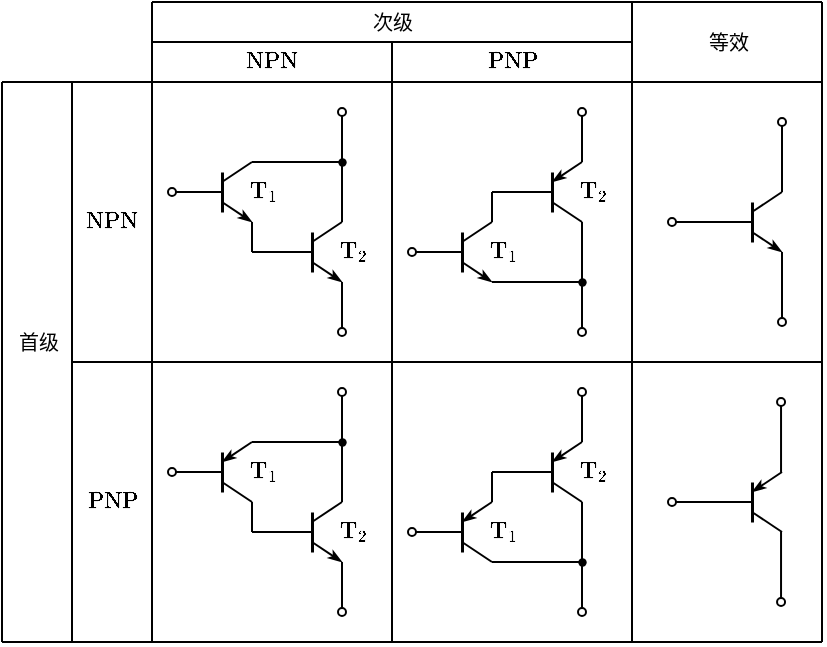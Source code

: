 <mxfile version="17.2.1" type="device"><diagram id="0AGqg1YWi0oqEXeFFKnx" name="第 1 页"><mxGraphModel dx="105" dy="76" grid="1" gridSize="5" guides="1" tooltips="1" connect="1" arrows="1" fold="1" page="1" pageScale="1" pageWidth="827" pageHeight="1169" math="1" shadow="0"><root><mxCell id="0"/><mxCell id="1" parent="0"/><mxCell id="NLRCjzMHjnRtxvZiqlwZ-9" value="" style="group" vertex="1" connectable="0" parent="1"><mxGeometry x="160" y="120" width="30" height="30" as="geometry"/></mxCell><mxCell id="NLRCjzMHjnRtxvZiqlwZ-3" value="" style="endArrow=none;html=1;rounded=0;" edge="1" parent="NLRCjzMHjnRtxvZiqlwZ-9"><mxGeometry width="50" height="50" relative="1" as="geometry"><mxPoint y="15" as="sourcePoint"/><mxPoint x="15" y="15" as="targetPoint"/></mxGeometry></mxCell><mxCell id="NLRCjzMHjnRtxvZiqlwZ-4" value="" style="endArrow=none;html=1;rounded=0;strokeWidth=1.5;" edge="1" parent="NLRCjzMHjnRtxvZiqlwZ-9"><mxGeometry width="50" height="50" relative="1" as="geometry"><mxPoint x="15" y="25" as="sourcePoint"/><mxPoint x="15" y="5" as="targetPoint"/></mxGeometry></mxCell><mxCell id="NLRCjzMHjnRtxvZiqlwZ-5" value="" style="endArrow=none;html=1;rounded=0;" edge="1" parent="NLRCjzMHjnRtxvZiqlwZ-9"><mxGeometry width="50" height="50" relative="1" as="geometry"><mxPoint x="15" y="10" as="sourcePoint"/><mxPoint x="30" as="targetPoint"/></mxGeometry></mxCell><mxCell id="NLRCjzMHjnRtxvZiqlwZ-6" value="" style="endArrow=classicThin;html=1;rounded=0;endFill=1;endSize=4;startSize=4;" edge="1" parent="NLRCjzMHjnRtxvZiqlwZ-9"><mxGeometry width="50" height="50" relative="1" as="geometry"><mxPoint x="15" y="20" as="sourcePoint"/><mxPoint x="30" y="30" as="targetPoint"/></mxGeometry></mxCell><mxCell id="NLRCjzMHjnRtxvZiqlwZ-15" value="" style="group" vertex="1" connectable="0" parent="1"><mxGeometry x="325" y="120" width="30" height="30" as="geometry"/></mxCell><mxCell id="NLRCjzMHjnRtxvZiqlwZ-11" value="" style="endArrow=none;html=1;rounded=0;" edge="1" parent="NLRCjzMHjnRtxvZiqlwZ-15"><mxGeometry width="50" height="50" relative="1" as="geometry"><mxPoint y="15" as="sourcePoint"/><mxPoint x="15" y="15" as="targetPoint"/></mxGeometry></mxCell><mxCell id="NLRCjzMHjnRtxvZiqlwZ-12" value="" style="endArrow=none;html=1;rounded=0;strokeWidth=1.5;" edge="1" parent="NLRCjzMHjnRtxvZiqlwZ-15"><mxGeometry width="50" height="50" relative="1" as="geometry"><mxPoint x="15" y="25" as="sourcePoint"/><mxPoint x="15" y="5" as="targetPoint"/></mxGeometry></mxCell><mxCell id="NLRCjzMHjnRtxvZiqlwZ-13" value="" style="endArrow=none;html=1;rounded=0;" edge="1" parent="NLRCjzMHjnRtxvZiqlwZ-15"><mxGeometry width="50" height="50" relative="1" as="geometry"><mxPoint x="15" y="20" as="sourcePoint"/><mxPoint x="30" y="30" as="targetPoint"/></mxGeometry></mxCell><mxCell id="NLRCjzMHjnRtxvZiqlwZ-14" value="" style="endArrow=classicThin;html=1;rounded=0;endFill=1;endSize=4;startSize=4;" edge="1" parent="NLRCjzMHjnRtxvZiqlwZ-15"><mxGeometry width="50" height="50" relative="1" as="geometry"><mxPoint x="30" as="sourcePoint"/><mxPoint x="15" y="10" as="targetPoint"/></mxGeometry></mxCell><mxCell id="NLRCjzMHjnRtxvZiqlwZ-16" value="首级" style="text;html=1;align=center;verticalAlign=middle;resizable=0;points=[];autosize=1;strokeColor=none;fillColor=none;fontSize=10;" vertex="1" parent="1"><mxGeometry x="65" y="200" width="35" height="20" as="geometry"/></mxCell><mxCell id="NLRCjzMHjnRtxvZiqlwZ-17" value="次级" style="text;html=1;align=center;verticalAlign=middle;resizable=1;points=[];autosize=1;strokeColor=none;fillColor=none;fontSize=10;movable=1;rotatable=1;deletable=1;editable=1;connectable=1;" vertex="1" parent="1"><mxGeometry x="240" y="40" width="40" height="20" as="geometry"/></mxCell><mxCell id="NLRCjzMHjnRtxvZiqlwZ-18" value="$$\mathrm{NPN}$$" style="text;html=1;align=center;verticalAlign=middle;resizable=1;points=[];autosize=1;strokeColor=none;fillColor=none;fontSize=10;movable=1;rotatable=1;deletable=1;editable=1;connectable=1;" vertex="1" parent="1"><mxGeometry x="100" y="140" width="40" height="20" as="geometry"/></mxCell><mxCell id="NLRCjzMHjnRtxvZiqlwZ-19" value="$$\mathrm{PNP}$$" style="text;html=1;align=center;verticalAlign=middle;resizable=1;points=[];autosize=1;strokeColor=none;fillColor=none;fontSize=10;movable=1;rotatable=1;deletable=1;editable=1;connectable=1;" vertex="1" parent="1"><mxGeometry x="100" y="280" width="40" height="20" as="geometry"/></mxCell><mxCell id="NLRCjzMHjnRtxvZiqlwZ-20" value="$$\mathrm{PNP}$$" style="text;html=1;align=center;verticalAlign=middle;resizable=1;points=[];autosize=1;strokeColor=none;fillColor=none;fontSize=10;movable=1;rotatable=1;deletable=1;editable=1;connectable=1;" vertex="1" parent="1"><mxGeometry x="300" y="60" width="40" height="20" as="geometry"/></mxCell><mxCell id="NLRCjzMHjnRtxvZiqlwZ-22" value="$$\mathrm{NPN}$$" style="text;html=1;align=center;verticalAlign=middle;resizable=1;points=[];autosize=1;strokeColor=none;fillColor=none;fontSize=10;movable=1;rotatable=1;deletable=1;editable=1;connectable=1;" vertex="1" parent="1"><mxGeometry x="180" y="60" width="40" height="20" as="geometry"/></mxCell><mxCell id="NLRCjzMHjnRtxvZiqlwZ-24" value="" style="endArrow=none;html=1;rounded=0;fontSize=10;startSize=4;endSize=4;strokeWidth=1;" edge="1" parent="1"><mxGeometry width="50" height="50" relative="1" as="geometry"><mxPoint x="65" y="80" as="sourcePoint"/><mxPoint x="475" y="80" as="targetPoint"/></mxGeometry></mxCell><mxCell id="NLRCjzMHjnRtxvZiqlwZ-25" value="" style="endArrow=none;html=1;rounded=0;fontSize=10;startSize=4;endSize=4;strokeWidth=1;" edge="1" parent="1"><mxGeometry width="50" height="50" relative="1" as="geometry"><mxPoint x="140" y="360" as="sourcePoint"/><mxPoint x="140" y="40" as="targetPoint"/></mxGeometry></mxCell><mxCell id="NLRCjzMHjnRtxvZiqlwZ-26" value="" style="endArrow=none;html=1;rounded=0;fontSize=10;startSize=4;endSize=4;strokeWidth=1;startArrow=oval;startFill=0;" edge="1" parent="1"><mxGeometry width="50" height="50" relative="1" as="geometry"><mxPoint x="150" y="135" as="sourcePoint"/><mxPoint x="160" y="135" as="targetPoint"/></mxGeometry></mxCell><mxCell id="NLRCjzMHjnRtxvZiqlwZ-27" value="" style="group" vertex="1" connectable="0" parent="1"><mxGeometry x="205" y="150" width="30" height="30" as="geometry"/></mxCell><mxCell id="NLRCjzMHjnRtxvZiqlwZ-28" value="" style="endArrow=none;html=1;rounded=0;" edge="1" parent="NLRCjzMHjnRtxvZiqlwZ-27"><mxGeometry width="50" height="50" relative="1" as="geometry"><mxPoint y="15" as="sourcePoint"/><mxPoint x="15" y="15" as="targetPoint"/></mxGeometry></mxCell><mxCell id="NLRCjzMHjnRtxvZiqlwZ-29" value="" style="endArrow=none;html=1;rounded=0;strokeWidth=1.5;" edge="1" parent="NLRCjzMHjnRtxvZiqlwZ-27"><mxGeometry width="50" height="50" relative="1" as="geometry"><mxPoint x="15" y="25" as="sourcePoint"/><mxPoint x="15" y="5" as="targetPoint"/></mxGeometry></mxCell><mxCell id="NLRCjzMHjnRtxvZiqlwZ-30" value="" style="endArrow=none;html=1;rounded=0;" edge="1" parent="NLRCjzMHjnRtxvZiqlwZ-27"><mxGeometry width="50" height="50" relative="1" as="geometry"><mxPoint x="15" y="10" as="sourcePoint"/><mxPoint x="30" as="targetPoint"/></mxGeometry></mxCell><mxCell id="NLRCjzMHjnRtxvZiqlwZ-31" value="" style="endArrow=classicThin;html=1;rounded=0;endFill=1;endSize=4;startSize=4;" edge="1" parent="NLRCjzMHjnRtxvZiqlwZ-27"><mxGeometry width="50" height="50" relative="1" as="geometry"><mxPoint x="15" y="20" as="sourcePoint"/><mxPoint x="30" y="30" as="targetPoint"/></mxGeometry></mxCell><mxCell id="NLRCjzMHjnRtxvZiqlwZ-32" value="" style="endArrow=none;html=1;rounded=0;fontSize=10;startSize=4;endSize=4;strokeWidth=1;" edge="1" parent="1"><mxGeometry width="50" height="50" relative="1" as="geometry"><mxPoint x="190" y="120" as="sourcePoint"/><mxPoint x="235" y="120" as="targetPoint"/></mxGeometry></mxCell><mxCell id="NLRCjzMHjnRtxvZiqlwZ-33" value="" style="endArrow=none;html=1;rounded=0;fontSize=10;startSize=4;endSize=4;strokeWidth=1;" edge="1" parent="1"><mxGeometry width="50" height="50" relative="1" as="geometry"><mxPoint x="190" y="150" as="sourcePoint"/><mxPoint x="190" y="165" as="targetPoint"/></mxGeometry></mxCell><mxCell id="NLRCjzMHjnRtxvZiqlwZ-34" value="" style="endArrow=none;html=1;rounded=0;fontSize=10;startSize=4;endSize=4;strokeWidth=1;" edge="1" parent="1"><mxGeometry width="50" height="50" relative="1" as="geometry"><mxPoint x="190" y="165" as="sourcePoint"/><mxPoint x="205" y="165" as="targetPoint"/></mxGeometry></mxCell><mxCell id="NLRCjzMHjnRtxvZiqlwZ-35" value="" style="endArrow=oval;html=1;rounded=0;fontSize=10;startSize=4;endSize=4;strokeWidth=1;startArrow=none;startFill=0;endFill=0;" edge="1" parent="1"><mxGeometry width="50" height="50" relative="1" as="geometry"><mxPoint x="235" y="150" as="sourcePoint"/><mxPoint x="235" y="95" as="targetPoint"/></mxGeometry></mxCell><mxCell id="NLRCjzMHjnRtxvZiqlwZ-36" value="" style="endArrow=oval;html=1;rounded=0;fontSize=10;startSize=4;endSize=4;strokeWidth=1;endFill=0;" edge="1" parent="1"><mxGeometry width="50" height="50" relative="1" as="geometry"><mxPoint x="235" y="180" as="sourcePoint"/><mxPoint x="235" y="205" as="targetPoint"/></mxGeometry></mxCell><mxCell id="NLRCjzMHjnRtxvZiqlwZ-37" value="$$\mathrm{T}_1$$" style="text;html=1;align=center;verticalAlign=middle;resizable=1;points=[];autosize=1;strokeColor=none;fillColor=none;fontSize=10;movable=1;rotatable=1;deletable=1;editable=1;connectable=1;" vertex="1" parent="1"><mxGeometry x="185" y="125" width="20" height="20" as="geometry"/></mxCell><mxCell id="NLRCjzMHjnRtxvZiqlwZ-38" value="$$\mathrm{T}_2$$" style="text;html=1;align=center;verticalAlign=middle;resizable=1;points=[];autosize=1;strokeColor=none;fillColor=none;fontSize=10;movable=1;rotatable=1;deletable=1;editable=1;connectable=1;" vertex="1" parent="1"><mxGeometry x="230" y="155" width="20" height="20" as="geometry"/></mxCell><mxCell id="NLRCjzMHjnRtxvZiqlwZ-39" value="" style="endArrow=none;html=1;rounded=0;fontSize=10;startSize=4;endSize=4;strokeWidth=1;" edge="1" parent="1"><mxGeometry width="50" height="50" relative="1" as="geometry"><mxPoint x="100" y="220" as="sourcePoint"/><mxPoint x="475" y="220" as="targetPoint"/></mxGeometry></mxCell><mxCell id="NLRCjzMHjnRtxvZiqlwZ-40" value="" style="endArrow=none;html=1;rounded=0;fontSize=10;startSize=4;endSize=4;strokeWidth=1;" edge="1" parent="1"><mxGeometry width="50" height="50" relative="1" as="geometry"><mxPoint x="260" y="60" as="sourcePoint"/><mxPoint x="260" y="360" as="targetPoint"/></mxGeometry></mxCell><mxCell id="NLRCjzMHjnRtxvZiqlwZ-41" value="" style="endArrow=none;html=1;rounded=0;fontSize=10;startSize=4;endSize=4;strokeWidth=1;" edge="1" parent="1"><mxGeometry width="50" height="50" relative="1" as="geometry"><mxPoint x="380" y="40" as="sourcePoint"/><mxPoint x="380" y="360" as="targetPoint"/></mxGeometry></mxCell><mxCell id="NLRCjzMHjnRtxvZiqlwZ-42" value="" style="group" vertex="1" connectable="0" parent="1"><mxGeometry x="280" y="150" width="30" height="30" as="geometry"/></mxCell><mxCell id="NLRCjzMHjnRtxvZiqlwZ-43" value="" style="endArrow=none;html=1;rounded=0;" edge="1" parent="NLRCjzMHjnRtxvZiqlwZ-42"><mxGeometry width="50" height="50" relative="1" as="geometry"><mxPoint y="15" as="sourcePoint"/><mxPoint x="15" y="15" as="targetPoint"/></mxGeometry></mxCell><mxCell id="NLRCjzMHjnRtxvZiqlwZ-44" value="" style="endArrow=none;html=1;rounded=0;strokeWidth=1.5;" edge="1" parent="NLRCjzMHjnRtxvZiqlwZ-42"><mxGeometry width="50" height="50" relative="1" as="geometry"><mxPoint x="15" y="25" as="sourcePoint"/><mxPoint x="15" y="5" as="targetPoint"/></mxGeometry></mxCell><mxCell id="NLRCjzMHjnRtxvZiqlwZ-45" value="" style="endArrow=none;html=1;rounded=0;" edge="1" parent="NLRCjzMHjnRtxvZiqlwZ-42"><mxGeometry width="50" height="50" relative="1" as="geometry"><mxPoint x="15" y="10" as="sourcePoint"/><mxPoint x="30" as="targetPoint"/></mxGeometry></mxCell><mxCell id="NLRCjzMHjnRtxvZiqlwZ-46" value="" style="endArrow=classicThin;html=1;rounded=0;endFill=1;endSize=4;startSize=4;" edge="1" parent="NLRCjzMHjnRtxvZiqlwZ-42"><mxGeometry width="50" height="50" relative="1" as="geometry"><mxPoint x="15" y="20" as="sourcePoint"/><mxPoint x="30" y="30" as="targetPoint"/></mxGeometry></mxCell><mxCell id="NLRCjzMHjnRtxvZiqlwZ-47" value="" style="endArrow=none;html=1;rounded=0;fontSize=10;startSize=4;endSize=4;strokeWidth=1;startArrow=oval;startFill=0;" edge="1" parent="1"><mxGeometry width="50" height="50" relative="1" as="geometry"><mxPoint x="270" y="165" as="sourcePoint"/><mxPoint x="280" y="165" as="targetPoint"/></mxGeometry></mxCell><mxCell id="NLRCjzMHjnRtxvZiqlwZ-53" value="" style="endArrow=none;html=1;rounded=0;fontSize=10;startSize=4;endSize=4;strokeWidth=1;" edge="1" parent="1"><mxGeometry width="50" height="50" relative="1" as="geometry"><mxPoint x="310" y="180" as="sourcePoint"/><mxPoint x="355" y="180" as="targetPoint"/></mxGeometry></mxCell><mxCell id="NLRCjzMHjnRtxvZiqlwZ-54" value="" style="endArrow=none;html=1;rounded=0;fontSize=10;startSize=4;endSize=4;strokeWidth=1;" edge="1" parent="1"><mxGeometry width="50" height="50" relative="1" as="geometry"><mxPoint x="310" y="135" as="sourcePoint"/><mxPoint x="310" y="150.0" as="targetPoint"/></mxGeometry></mxCell><mxCell id="NLRCjzMHjnRtxvZiqlwZ-55" value="" style="endArrow=none;html=1;rounded=0;fontSize=10;startSize=4;endSize=4;strokeWidth=1;" edge="1" parent="1"><mxGeometry width="50" height="50" relative="1" as="geometry"><mxPoint x="310" y="135" as="sourcePoint"/><mxPoint x="325" y="135" as="targetPoint"/></mxGeometry></mxCell><mxCell id="NLRCjzMHjnRtxvZiqlwZ-56" value="" style="endArrow=oval;html=1;rounded=0;fontSize=10;startSize=4;endSize=4;strokeWidth=1;startArrow=none;startFill=0;endFill=0;" edge="1" parent="1"><mxGeometry width="50" height="50" relative="1" as="geometry"><mxPoint x="355" y="120" as="sourcePoint"/><mxPoint x="355" y="95" as="targetPoint"/></mxGeometry></mxCell><mxCell id="NLRCjzMHjnRtxvZiqlwZ-57" value="" style="endArrow=oval;html=1;rounded=0;fontSize=10;startSize=4;endSize=4;strokeWidth=1;endFill=0;" edge="1" parent="1"><mxGeometry width="50" height="50" relative="1" as="geometry"><mxPoint x="355" y="150" as="sourcePoint"/><mxPoint x="355" y="205" as="targetPoint"/></mxGeometry></mxCell><mxCell id="NLRCjzMHjnRtxvZiqlwZ-58" value="$$\mathrm{T}_1$$" style="text;html=1;align=center;verticalAlign=middle;resizable=1;points=[];autosize=1;strokeColor=none;fillColor=none;fontSize=10;movable=1;rotatable=1;deletable=1;editable=1;connectable=1;" vertex="1" parent="1"><mxGeometry x="305" y="155" width="20" height="20" as="geometry"/></mxCell><mxCell id="NLRCjzMHjnRtxvZiqlwZ-59" value="$$\mathrm{T}_2$$" style="text;html=1;align=center;verticalAlign=middle;resizable=1;points=[];autosize=1;strokeColor=none;fillColor=none;fontSize=10;movable=1;rotatable=1;deletable=1;editable=1;connectable=1;" vertex="1" parent="1"><mxGeometry x="350" y="125" width="20" height="20" as="geometry"/></mxCell><mxCell id="NLRCjzMHjnRtxvZiqlwZ-60" value="" style="shape=waypoint;sketch=0;fillStyle=solid;size=6;pointerEvents=1;points=[];fillColor=none;resizable=1;rotatable=1;perimeter=centerPerimeter;snapToPoint=1;fontSize=10;strokeWidth=0.1;movable=1;deletable=1;editable=1;connectable=1;" vertex="1" parent="1"><mxGeometry x="230" y="115" width="10" height="10" as="geometry"/></mxCell><mxCell id="NLRCjzMHjnRtxvZiqlwZ-61" value="" style="shape=waypoint;sketch=0;fillStyle=solid;size=6;pointerEvents=1;points=[];fillColor=none;resizable=1;rotatable=1;perimeter=centerPerimeter;snapToPoint=1;fontSize=10;strokeWidth=0.1;movable=1;deletable=1;editable=1;connectable=1;" vertex="1" parent="1"><mxGeometry x="350" y="175" width="10" height="10" as="geometry"/></mxCell><mxCell id="NLRCjzMHjnRtxvZiqlwZ-68" value="" style="endArrow=none;html=1;rounded=0;fontSize=10;startSize=4;endSize=4;strokeWidth=1;startArrow=oval;startFill=0;" edge="1" parent="1"><mxGeometry width="50" height="50" relative="1" as="geometry"><mxPoint x="150" y="275" as="sourcePoint"/><mxPoint x="160" y="275" as="targetPoint"/></mxGeometry></mxCell><mxCell id="NLRCjzMHjnRtxvZiqlwZ-69" value="" style="group" vertex="1" connectable="0" parent="1"><mxGeometry x="205" y="290" width="30" height="30" as="geometry"/></mxCell><mxCell id="NLRCjzMHjnRtxvZiqlwZ-70" value="" style="endArrow=none;html=1;rounded=0;" edge="1" parent="NLRCjzMHjnRtxvZiqlwZ-69"><mxGeometry width="50" height="50" relative="1" as="geometry"><mxPoint y="15" as="sourcePoint"/><mxPoint x="15" y="15" as="targetPoint"/></mxGeometry></mxCell><mxCell id="NLRCjzMHjnRtxvZiqlwZ-71" value="" style="endArrow=none;html=1;rounded=0;strokeWidth=1.5;" edge="1" parent="NLRCjzMHjnRtxvZiqlwZ-69"><mxGeometry width="50" height="50" relative="1" as="geometry"><mxPoint x="15" y="25" as="sourcePoint"/><mxPoint x="15" y="5" as="targetPoint"/></mxGeometry></mxCell><mxCell id="NLRCjzMHjnRtxvZiqlwZ-72" value="" style="endArrow=none;html=1;rounded=0;" edge="1" parent="NLRCjzMHjnRtxvZiqlwZ-69"><mxGeometry width="50" height="50" relative="1" as="geometry"><mxPoint x="15" y="10" as="sourcePoint"/><mxPoint x="30" as="targetPoint"/></mxGeometry></mxCell><mxCell id="NLRCjzMHjnRtxvZiqlwZ-73" value="" style="endArrow=classicThin;html=1;rounded=0;endFill=1;endSize=4;startSize=4;" edge="1" parent="NLRCjzMHjnRtxvZiqlwZ-69"><mxGeometry width="50" height="50" relative="1" as="geometry"><mxPoint x="15" y="20" as="sourcePoint"/><mxPoint x="30" y="30" as="targetPoint"/></mxGeometry></mxCell><mxCell id="NLRCjzMHjnRtxvZiqlwZ-74" value="" style="endArrow=none;html=1;rounded=0;fontSize=10;startSize=4;endSize=4;strokeWidth=1;" edge="1" parent="1"><mxGeometry width="50" height="50" relative="1" as="geometry"><mxPoint x="190" y="260" as="sourcePoint"/><mxPoint x="235" y="260" as="targetPoint"/></mxGeometry></mxCell><mxCell id="NLRCjzMHjnRtxvZiqlwZ-75" value="" style="endArrow=none;html=1;rounded=0;fontSize=10;startSize=4;endSize=4;strokeWidth=1;" edge="1" parent="1"><mxGeometry width="50" height="50" relative="1" as="geometry"><mxPoint x="190" y="290" as="sourcePoint"/><mxPoint x="190" y="305" as="targetPoint"/></mxGeometry></mxCell><mxCell id="NLRCjzMHjnRtxvZiqlwZ-76" value="" style="endArrow=none;html=1;rounded=0;fontSize=10;startSize=4;endSize=4;strokeWidth=1;" edge="1" parent="1"><mxGeometry width="50" height="50" relative="1" as="geometry"><mxPoint x="190" y="305" as="sourcePoint"/><mxPoint x="205" y="305" as="targetPoint"/></mxGeometry></mxCell><mxCell id="NLRCjzMHjnRtxvZiqlwZ-77" value="" style="endArrow=oval;html=1;rounded=0;fontSize=10;startSize=4;endSize=4;strokeWidth=1;startArrow=none;startFill=0;endFill=0;" edge="1" parent="1"><mxGeometry width="50" height="50" relative="1" as="geometry"><mxPoint x="235" y="290" as="sourcePoint"/><mxPoint x="235" y="235" as="targetPoint"/></mxGeometry></mxCell><mxCell id="NLRCjzMHjnRtxvZiqlwZ-78" value="" style="endArrow=oval;html=1;rounded=0;fontSize=10;startSize=4;endSize=4;strokeWidth=1;endFill=0;" edge="1" parent="1"><mxGeometry width="50" height="50" relative="1" as="geometry"><mxPoint x="235" y="320" as="sourcePoint"/><mxPoint x="235" y="345" as="targetPoint"/></mxGeometry></mxCell><mxCell id="NLRCjzMHjnRtxvZiqlwZ-79" value="$$\mathrm{T}_1$$" style="text;html=1;align=center;verticalAlign=middle;resizable=1;points=[];autosize=1;strokeColor=none;fillColor=none;fontSize=10;movable=1;rotatable=1;deletable=1;editable=1;connectable=1;" vertex="1" parent="1"><mxGeometry x="185" y="265" width="20" height="20" as="geometry"/></mxCell><mxCell id="NLRCjzMHjnRtxvZiqlwZ-80" value="$$\mathrm{T}_2$$" style="text;html=1;align=center;verticalAlign=middle;resizable=1;points=[];autosize=1;strokeColor=none;fillColor=none;fontSize=10;movable=1;rotatable=1;deletable=1;editable=1;connectable=1;" vertex="1" parent="1"><mxGeometry x="230" y="295" width="20" height="20" as="geometry"/></mxCell><mxCell id="NLRCjzMHjnRtxvZiqlwZ-81" value="" style="shape=waypoint;sketch=0;fillStyle=solid;size=6;pointerEvents=1;points=[];fillColor=none;resizable=1;rotatable=1;perimeter=centerPerimeter;snapToPoint=1;fontSize=10;strokeWidth=0.1;movable=1;deletable=1;editable=1;connectable=1;" vertex="1" parent="1"><mxGeometry x="230" y="255" width="10" height="10" as="geometry"/></mxCell><mxCell id="NLRCjzMHjnRtxvZiqlwZ-82" value="" style="group" vertex="1" connectable="0" parent="1"><mxGeometry x="160" y="260" width="30" height="30" as="geometry"/></mxCell><mxCell id="NLRCjzMHjnRtxvZiqlwZ-83" value="" style="endArrow=none;html=1;rounded=0;" edge="1" parent="NLRCjzMHjnRtxvZiqlwZ-82"><mxGeometry width="50" height="50" relative="1" as="geometry"><mxPoint y="15" as="sourcePoint"/><mxPoint x="15" y="15" as="targetPoint"/></mxGeometry></mxCell><mxCell id="NLRCjzMHjnRtxvZiqlwZ-84" value="" style="endArrow=none;html=1;rounded=0;strokeWidth=1.5;" edge="1" parent="NLRCjzMHjnRtxvZiqlwZ-82"><mxGeometry width="50" height="50" relative="1" as="geometry"><mxPoint x="15" y="25" as="sourcePoint"/><mxPoint x="15" y="5" as="targetPoint"/></mxGeometry></mxCell><mxCell id="NLRCjzMHjnRtxvZiqlwZ-85" value="" style="endArrow=none;html=1;rounded=0;" edge="1" parent="NLRCjzMHjnRtxvZiqlwZ-82"><mxGeometry width="50" height="50" relative="1" as="geometry"><mxPoint x="15" y="20" as="sourcePoint"/><mxPoint x="30" y="30" as="targetPoint"/></mxGeometry></mxCell><mxCell id="NLRCjzMHjnRtxvZiqlwZ-86" value="" style="endArrow=classicThin;html=1;rounded=0;endFill=1;endSize=4;startSize=4;" edge="1" parent="NLRCjzMHjnRtxvZiqlwZ-82"><mxGeometry width="50" height="50" relative="1" as="geometry"><mxPoint x="30" as="sourcePoint"/><mxPoint x="15" y="10" as="targetPoint"/></mxGeometry></mxCell><mxCell id="NLRCjzMHjnRtxvZiqlwZ-87" value="" style="group" vertex="1" connectable="0" parent="1"><mxGeometry x="325" y="260" width="30" height="30" as="geometry"/></mxCell><mxCell id="NLRCjzMHjnRtxvZiqlwZ-88" value="" style="endArrow=none;html=1;rounded=0;" edge="1" parent="NLRCjzMHjnRtxvZiqlwZ-87"><mxGeometry width="50" height="50" relative="1" as="geometry"><mxPoint y="15" as="sourcePoint"/><mxPoint x="15" y="15" as="targetPoint"/></mxGeometry></mxCell><mxCell id="NLRCjzMHjnRtxvZiqlwZ-89" value="" style="endArrow=none;html=1;rounded=0;strokeWidth=1.5;" edge="1" parent="NLRCjzMHjnRtxvZiqlwZ-87"><mxGeometry width="50" height="50" relative="1" as="geometry"><mxPoint x="15" y="25" as="sourcePoint"/><mxPoint x="15" y="5" as="targetPoint"/></mxGeometry></mxCell><mxCell id="NLRCjzMHjnRtxvZiqlwZ-90" value="" style="endArrow=none;html=1;rounded=0;" edge="1" parent="NLRCjzMHjnRtxvZiqlwZ-87"><mxGeometry width="50" height="50" relative="1" as="geometry"><mxPoint x="15" y="20" as="sourcePoint"/><mxPoint x="30" y="30" as="targetPoint"/></mxGeometry></mxCell><mxCell id="NLRCjzMHjnRtxvZiqlwZ-91" value="" style="endArrow=classicThin;html=1;rounded=0;endFill=1;endSize=4;startSize=4;" edge="1" parent="NLRCjzMHjnRtxvZiqlwZ-87"><mxGeometry width="50" height="50" relative="1" as="geometry"><mxPoint x="30" as="sourcePoint"/><mxPoint x="15" y="10" as="targetPoint"/></mxGeometry></mxCell><mxCell id="NLRCjzMHjnRtxvZiqlwZ-97" value="" style="endArrow=none;html=1;rounded=0;fontSize=10;startSize=4;endSize=4;strokeWidth=1;startArrow=oval;startFill=0;" edge="1" parent="1"><mxGeometry width="50" height="50" relative="1" as="geometry"><mxPoint x="270" y="305" as="sourcePoint"/><mxPoint x="280" y="305" as="targetPoint"/></mxGeometry></mxCell><mxCell id="NLRCjzMHjnRtxvZiqlwZ-98" value="" style="endArrow=none;html=1;rounded=0;fontSize=10;startSize=4;endSize=4;strokeWidth=1;" edge="1" parent="1"><mxGeometry width="50" height="50" relative="1" as="geometry"><mxPoint x="310" y="320" as="sourcePoint"/><mxPoint x="355" y="320" as="targetPoint"/></mxGeometry></mxCell><mxCell id="NLRCjzMHjnRtxvZiqlwZ-99" value="" style="endArrow=none;html=1;rounded=0;fontSize=10;startSize=4;endSize=4;strokeWidth=1;" edge="1" parent="1"><mxGeometry width="50" height="50" relative="1" as="geometry"><mxPoint x="310" y="275" as="sourcePoint"/><mxPoint x="310" y="290.0" as="targetPoint"/></mxGeometry></mxCell><mxCell id="NLRCjzMHjnRtxvZiqlwZ-100" value="" style="endArrow=none;html=1;rounded=0;fontSize=10;startSize=4;endSize=4;strokeWidth=1;" edge="1" parent="1"><mxGeometry width="50" height="50" relative="1" as="geometry"><mxPoint x="310" y="275" as="sourcePoint"/><mxPoint x="325" y="275" as="targetPoint"/></mxGeometry></mxCell><mxCell id="NLRCjzMHjnRtxvZiqlwZ-101" value="" style="endArrow=oval;html=1;rounded=0;fontSize=10;startSize=4;endSize=4;strokeWidth=1;startArrow=none;startFill=0;endFill=0;" edge="1" parent="1"><mxGeometry width="50" height="50" relative="1" as="geometry"><mxPoint x="355" y="260" as="sourcePoint"/><mxPoint x="355" y="235" as="targetPoint"/></mxGeometry></mxCell><mxCell id="NLRCjzMHjnRtxvZiqlwZ-102" value="" style="endArrow=oval;html=1;rounded=0;fontSize=10;startSize=4;endSize=4;strokeWidth=1;endFill=0;" edge="1" parent="1"><mxGeometry width="50" height="50" relative="1" as="geometry"><mxPoint x="355" y="290" as="sourcePoint"/><mxPoint x="355" y="345" as="targetPoint"/></mxGeometry></mxCell><mxCell id="NLRCjzMHjnRtxvZiqlwZ-103" value="$$\mathrm{T}_1$$" style="text;html=1;align=center;verticalAlign=middle;resizable=1;points=[];autosize=1;strokeColor=none;fillColor=none;fontSize=10;movable=1;rotatable=1;deletable=1;editable=1;connectable=1;" vertex="1" parent="1"><mxGeometry x="305" y="295" width="20" height="20" as="geometry"/></mxCell><mxCell id="NLRCjzMHjnRtxvZiqlwZ-104" value="$$\mathrm{T}_2$$" style="text;html=1;align=center;verticalAlign=middle;resizable=1;points=[];autosize=1;strokeColor=none;fillColor=none;fontSize=10;movable=1;rotatable=1;deletable=1;editable=1;connectable=1;" vertex="1" parent="1"><mxGeometry x="350" y="265" width="20" height="20" as="geometry"/></mxCell><mxCell id="NLRCjzMHjnRtxvZiqlwZ-105" value="" style="shape=waypoint;sketch=0;fillStyle=solid;size=6;pointerEvents=1;points=[];fillColor=none;resizable=1;rotatable=1;perimeter=centerPerimeter;snapToPoint=1;fontSize=10;strokeWidth=0.1;movable=1;deletable=1;editable=1;connectable=1;" vertex="1" parent="1"><mxGeometry x="350" y="315" width="10" height="10" as="geometry"/></mxCell><mxCell id="NLRCjzMHjnRtxvZiqlwZ-106" value="" style="group" vertex="1" connectable="0" parent="1"><mxGeometry x="280" y="290" width="30" height="30" as="geometry"/></mxCell><mxCell id="NLRCjzMHjnRtxvZiqlwZ-107" value="" style="endArrow=none;html=1;rounded=0;" edge="1" parent="NLRCjzMHjnRtxvZiqlwZ-106"><mxGeometry width="50" height="50" relative="1" as="geometry"><mxPoint y="15" as="sourcePoint"/><mxPoint x="15" y="15" as="targetPoint"/></mxGeometry></mxCell><mxCell id="NLRCjzMHjnRtxvZiqlwZ-108" value="" style="endArrow=none;html=1;rounded=0;strokeWidth=1.5;" edge="1" parent="NLRCjzMHjnRtxvZiqlwZ-106"><mxGeometry width="50" height="50" relative="1" as="geometry"><mxPoint x="15" y="25" as="sourcePoint"/><mxPoint x="15" y="5" as="targetPoint"/></mxGeometry></mxCell><mxCell id="NLRCjzMHjnRtxvZiqlwZ-109" value="" style="endArrow=none;html=1;rounded=0;" edge="1" parent="NLRCjzMHjnRtxvZiqlwZ-106"><mxGeometry width="50" height="50" relative="1" as="geometry"><mxPoint x="15" y="20" as="sourcePoint"/><mxPoint x="30" y="30" as="targetPoint"/></mxGeometry></mxCell><mxCell id="NLRCjzMHjnRtxvZiqlwZ-110" value="" style="endArrow=classicThin;html=1;rounded=0;endFill=1;endSize=4;startSize=4;" edge="1" parent="NLRCjzMHjnRtxvZiqlwZ-106"><mxGeometry width="50" height="50" relative="1" as="geometry"><mxPoint x="30" as="sourcePoint"/><mxPoint x="15" y="10" as="targetPoint"/></mxGeometry></mxCell><mxCell id="NLRCjzMHjnRtxvZiqlwZ-112" value="等效" style="text;html=1;align=center;verticalAlign=middle;resizable=0;points=[];autosize=1;strokeColor=none;fillColor=none;fontSize=10;" vertex="1" parent="1"><mxGeometry x="410" y="50" width="35" height="20" as="geometry"/></mxCell><mxCell id="NLRCjzMHjnRtxvZiqlwZ-113" value="" style="group" vertex="1" connectable="0" parent="1"><mxGeometry x="425" y="135" width="30" height="30" as="geometry"/></mxCell><mxCell id="NLRCjzMHjnRtxvZiqlwZ-114" value="" style="endArrow=none;html=1;rounded=0;" edge="1" parent="NLRCjzMHjnRtxvZiqlwZ-113"><mxGeometry width="50" height="50" relative="1" as="geometry"><mxPoint y="15" as="sourcePoint"/><mxPoint x="15" y="15" as="targetPoint"/></mxGeometry></mxCell><mxCell id="NLRCjzMHjnRtxvZiqlwZ-115" value="" style="endArrow=none;html=1;rounded=0;strokeWidth=1.5;" edge="1" parent="NLRCjzMHjnRtxvZiqlwZ-113"><mxGeometry width="50" height="50" relative="1" as="geometry"><mxPoint x="15" y="25" as="sourcePoint"/><mxPoint x="15" y="5" as="targetPoint"/></mxGeometry></mxCell><mxCell id="NLRCjzMHjnRtxvZiqlwZ-116" value="" style="endArrow=none;html=1;rounded=0;" edge="1" parent="NLRCjzMHjnRtxvZiqlwZ-113"><mxGeometry width="50" height="50" relative="1" as="geometry"><mxPoint x="15" y="10" as="sourcePoint"/><mxPoint x="30" as="targetPoint"/></mxGeometry></mxCell><mxCell id="NLRCjzMHjnRtxvZiqlwZ-117" value="" style="endArrow=classicThin;html=1;rounded=0;endFill=1;endSize=4;startSize=4;" edge="1" parent="NLRCjzMHjnRtxvZiqlwZ-113"><mxGeometry width="50" height="50" relative="1" as="geometry"><mxPoint x="15" y="20" as="sourcePoint"/><mxPoint x="30" y="30" as="targetPoint"/></mxGeometry></mxCell><mxCell id="NLRCjzMHjnRtxvZiqlwZ-118" value="" style="endArrow=none;html=1;rounded=0;fontSize=10;startSize=4;endSize=4;strokeWidth=1;startArrow=oval;startFill=0;" edge="1" parent="1"><mxGeometry width="50" height="50" relative="1" as="geometry"><mxPoint x="400" y="150" as="sourcePoint"/><mxPoint x="425" y="150" as="targetPoint"/></mxGeometry></mxCell><mxCell id="NLRCjzMHjnRtxvZiqlwZ-119" value="" style="endArrow=oval;html=1;rounded=0;fontSize=10;startSize=4;endSize=4;strokeWidth=1;endFill=0;" edge="1" parent="1"><mxGeometry width="50" height="50" relative="1" as="geometry"><mxPoint x="455" y="135" as="sourcePoint"/><mxPoint x="455" y="100" as="targetPoint"/></mxGeometry></mxCell><mxCell id="NLRCjzMHjnRtxvZiqlwZ-120" value="" style="endArrow=oval;html=1;rounded=0;fontSize=10;startSize=4;endSize=4;strokeWidth=1;endFill=0;" edge="1" parent="1"><mxGeometry width="50" height="50" relative="1" as="geometry"><mxPoint x="455" y="165" as="sourcePoint"/><mxPoint x="455" y="200" as="targetPoint"/></mxGeometry></mxCell><mxCell id="NLRCjzMHjnRtxvZiqlwZ-121" value="" style="endArrow=none;html=1;rounded=0;fontSize=10;startSize=4;endSize=4;strokeWidth=1;" edge="1" parent="1"><mxGeometry width="50" height="50" relative="1" as="geometry"><mxPoint x="475" y="360" as="sourcePoint"/><mxPoint x="475" y="40" as="targetPoint"/></mxGeometry></mxCell><mxCell id="NLRCjzMHjnRtxvZiqlwZ-127" value="" style="endArrow=none;html=1;rounded=0;fontSize=10;startSize=4;endSize=4;strokeWidth=1;startArrow=oval;startFill=0;" edge="1" parent="1"><mxGeometry width="50" height="50" relative="1" as="geometry"><mxPoint x="400" y="290" as="sourcePoint"/><mxPoint x="425" y="290" as="targetPoint"/></mxGeometry></mxCell><mxCell id="NLRCjzMHjnRtxvZiqlwZ-128" value="" style="endArrow=oval;html=1;rounded=0;fontSize=10;startSize=4;endSize=4;strokeWidth=1;endFill=0;" edge="1" parent="1"><mxGeometry width="50" height="50" relative="1" as="geometry"><mxPoint x="454.52" y="275" as="sourcePoint"/><mxPoint x="454.52" y="240" as="targetPoint"/></mxGeometry></mxCell><mxCell id="NLRCjzMHjnRtxvZiqlwZ-129" value="" style="endArrow=oval;html=1;rounded=0;fontSize=10;startSize=4;endSize=4;strokeWidth=1;endFill=0;" edge="1" parent="1"><mxGeometry width="50" height="50" relative="1" as="geometry"><mxPoint x="454.52" y="305.0" as="sourcePoint"/><mxPoint x="454.52" y="340" as="targetPoint"/></mxGeometry></mxCell><mxCell id="NLRCjzMHjnRtxvZiqlwZ-130" value="" style="group" vertex="1" connectable="0" parent="1"><mxGeometry x="425" y="275" width="30" height="30" as="geometry"/></mxCell><mxCell id="NLRCjzMHjnRtxvZiqlwZ-131" value="" style="endArrow=none;html=1;rounded=0;" edge="1" parent="NLRCjzMHjnRtxvZiqlwZ-130"><mxGeometry width="50" height="50" relative="1" as="geometry"><mxPoint y="15" as="sourcePoint"/><mxPoint x="15" y="15" as="targetPoint"/></mxGeometry></mxCell><mxCell id="NLRCjzMHjnRtxvZiqlwZ-132" value="" style="endArrow=none;html=1;rounded=0;strokeWidth=1.5;" edge="1" parent="NLRCjzMHjnRtxvZiqlwZ-130"><mxGeometry width="50" height="50" relative="1" as="geometry"><mxPoint x="15" y="25" as="sourcePoint"/><mxPoint x="15" y="5" as="targetPoint"/></mxGeometry></mxCell><mxCell id="NLRCjzMHjnRtxvZiqlwZ-133" value="" style="endArrow=none;html=1;rounded=0;" edge="1" parent="NLRCjzMHjnRtxvZiqlwZ-130"><mxGeometry width="50" height="50" relative="1" as="geometry"><mxPoint x="15" y="20" as="sourcePoint"/><mxPoint x="30" y="30" as="targetPoint"/></mxGeometry></mxCell><mxCell id="NLRCjzMHjnRtxvZiqlwZ-134" value="" style="endArrow=classicThin;html=1;rounded=0;endFill=1;endSize=4;startSize=4;" edge="1" parent="NLRCjzMHjnRtxvZiqlwZ-130"><mxGeometry width="50" height="50" relative="1" as="geometry"><mxPoint x="30" as="sourcePoint"/><mxPoint x="15" y="10" as="targetPoint"/></mxGeometry></mxCell><mxCell id="NLRCjzMHjnRtxvZiqlwZ-135" value="" style="endArrow=none;html=1;rounded=0;fontSize=10;startSize=4;endSize=4;strokeWidth=1;" edge="1" parent="1"><mxGeometry width="50" height="50" relative="1" as="geometry"><mxPoint x="65" y="360" as="sourcePoint"/><mxPoint x="475" y="360" as="targetPoint"/></mxGeometry></mxCell><mxCell id="NLRCjzMHjnRtxvZiqlwZ-136" value="" style="endArrow=none;html=1;rounded=0;fontSize=10;startSize=4;endSize=4;strokeWidth=1;" edge="1" parent="1"><mxGeometry width="50" height="50" relative="1" as="geometry"><mxPoint x="100" y="360" as="sourcePoint"/><mxPoint x="100" y="80" as="targetPoint"/></mxGeometry></mxCell><mxCell id="NLRCjzMHjnRtxvZiqlwZ-137" value="" style="endArrow=none;html=1;rounded=0;fontSize=10;startSize=4;endSize=4;strokeWidth=1;" edge="1" parent="1"><mxGeometry width="50" height="50" relative="1" as="geometry"><mxPoint x="65" y="360" as="sourcePoint"/><mxPoint x="65" y="80" as="targetPoint"/></mxGeometry></mxCell><mxCell id="NLRCjzMHjnRtxvZiqlwZ-138" value="" style="endArrow=none;html=1;rounded=0;fontSize=10;startSize=4;endSize=4;strokeWidth=1;" edge="1" parent="1"><mxGeometry width="50" height="50" relative="1" as="geometry"><mxPoint x="140" y="60" as="sourcePoint"/><mxPoint x="380" y="60" as="targetPoint"/></mxGeometry></mxCell><mxCell id="NLRCjzMHjnRtxvZiqlwZ-139" value="" style="endArrow=none;html=1;rounded=0;fontSize=10;startSize=4;endSize=4;strokeWidth=1;" edge="1" parent="1"><mxGeometry width="50" height="50" relative="1" as="geometry"><mxPoint x="140" y="40" as="sourcePoint"/><mxPoint x="475" y="40" as="targetPoint"/></mxGeometry></mxCell></root></mxGraphModel></diagram></mxfile>